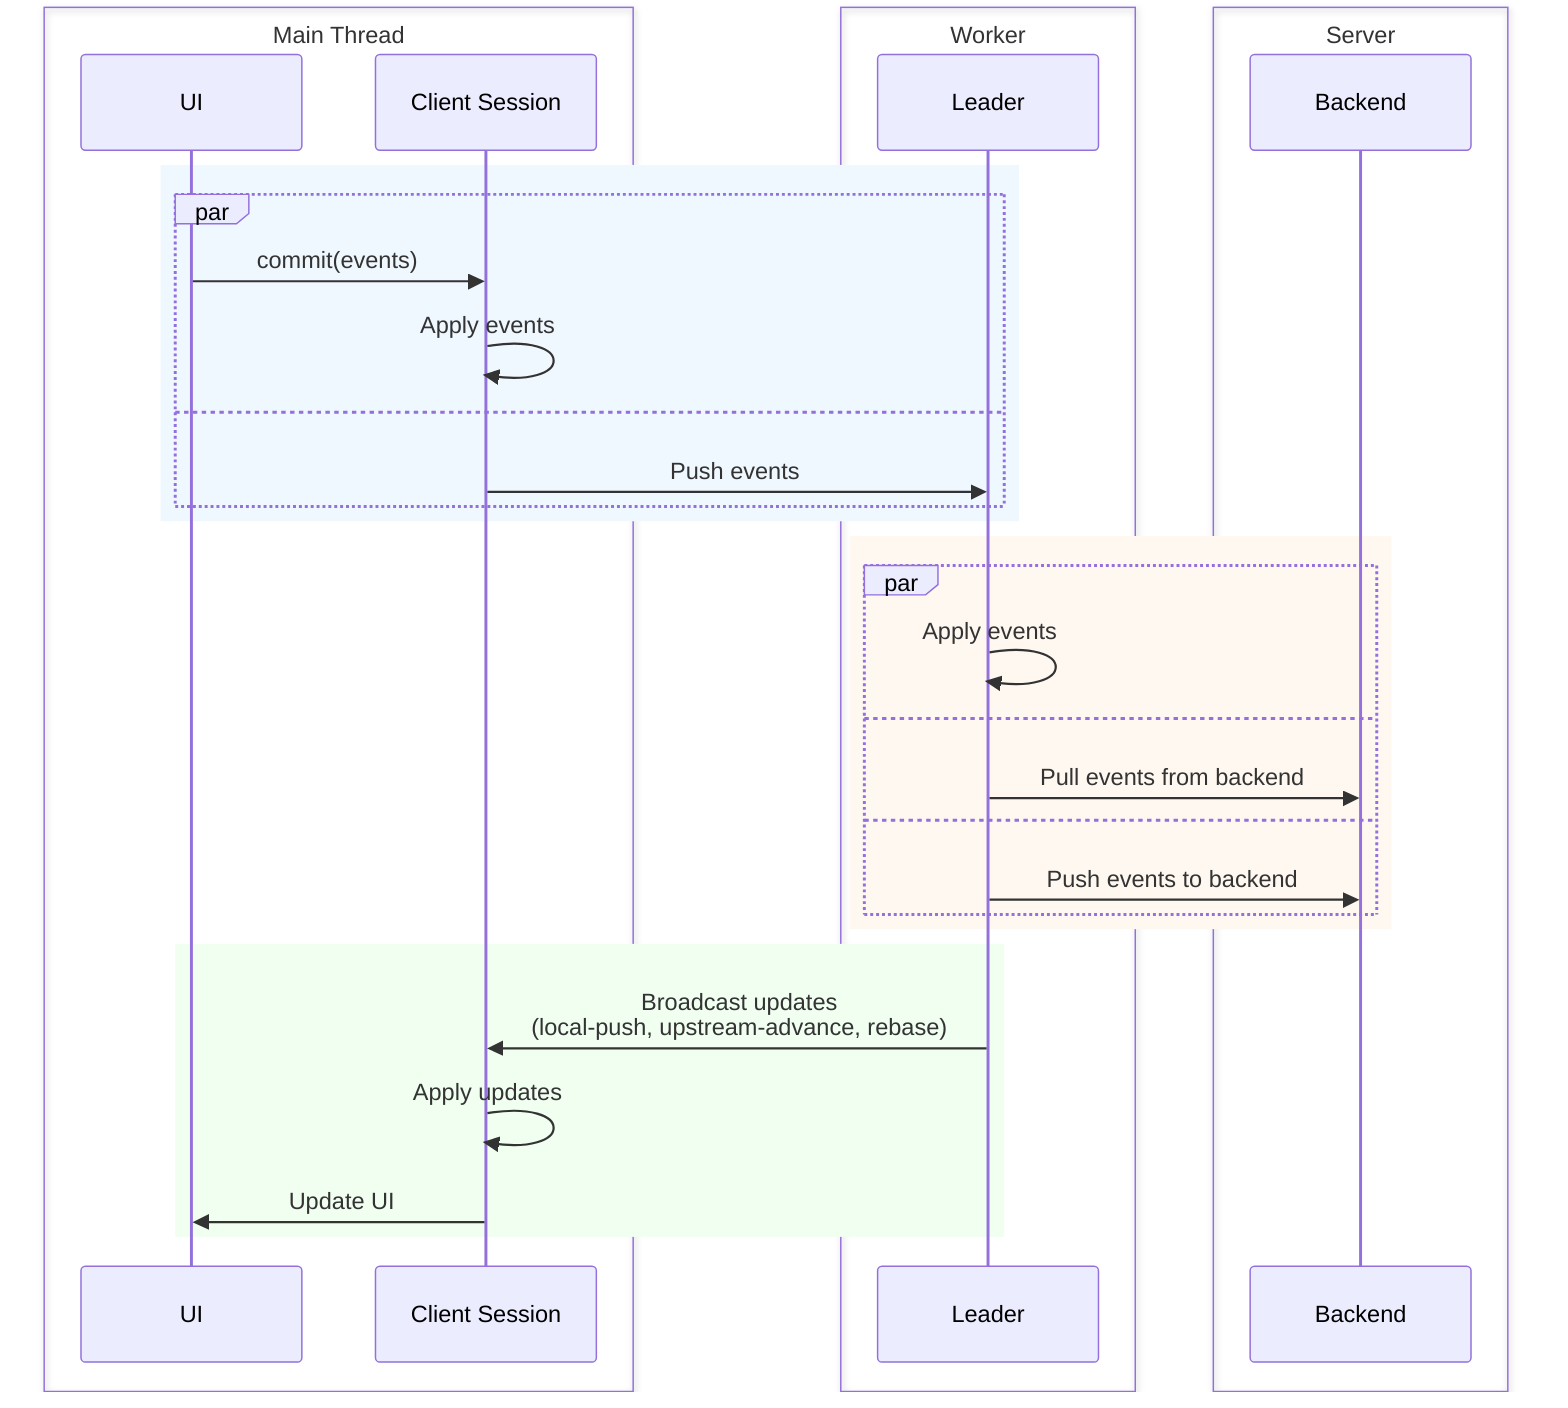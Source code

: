 sequenceDiagram
    box Main Thread
        participant UI
        participant ClientSession as Client Session
    end
    box Worker
        participant Leader
    end
    box Server
        participant Backend
    end

    rect rgb(240, 248, 255)
        par
            UI->>ClientSession: commit(events)
            ClientSession->>ClientSession: Apply events
        and
            ClientSession->>Leader: Push events
        end
    end

    rect rgb(255, 248, 240)
        par
            Leader->>Leader: Apply events
        and
            Leader->>Backend: Pull events from backend
        and
            Leader->>Backend: Push events to backend
        end
    end

    rect rgb(240, 255, 240)
        Leader->>ClientSession: Broadcast updates<br/>(local-push, upstream-advance, rebase)
        ClientSession->>ClientSession: Apply updates
        ClientSession->>UI: Update UI
    end